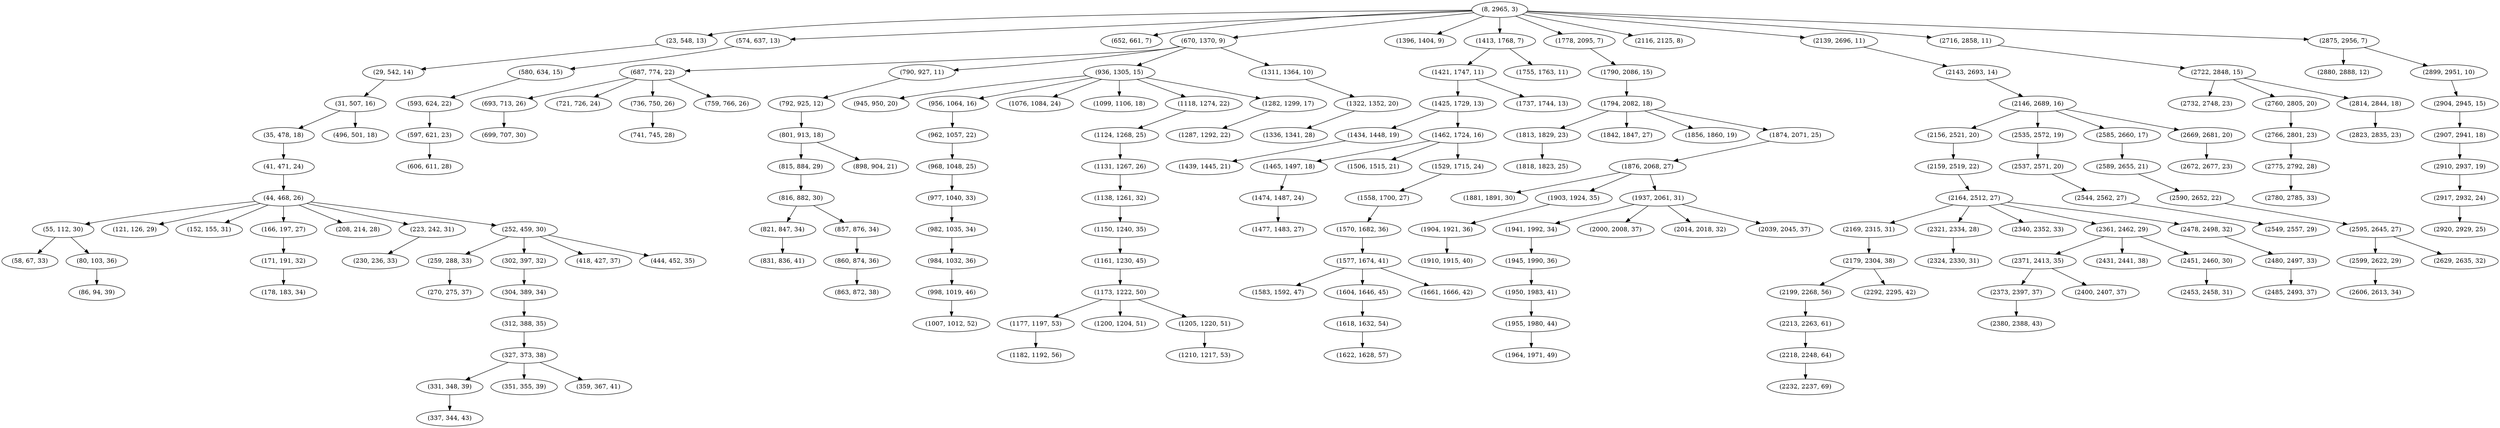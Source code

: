 digraph tree {
    "(8, 2965, 3)";
    "(23, 548, 13)";
    "(29, 542, 14)";
    "(31, 507, 16)";
    "(35, 478, 18)";
    "(41, 471, 24)";
    "(44, 468, 26)";
    "(55, 112, 30)";
    "(58, 67, 33)";
    "(80, 103, 36)";
    "(86, 94, 39)";
    "(121, 126, 29)";
    "(152, 155, 31)";
    "(166, 197, 27)";
    "(171, 191, 32)";
    "(178, 183, 34)";
    "(208, 214, 28)";
    "(223, 242, 31)";
    "(230, 236, 33)";
    "(252, 459, 30)";
    "(259, 288, 33)";
    "(270, 275, 37)";
    "(302, 397, 32)";
    "(304, 389, 34)";
    "(312, 388, 35)";
    "(327, 373, 38)";
    "(331, 348, 39)";
    "(337, 344, 43)";
    "(351, 355, 39)";
    "(359, 367, 41)";
    "(418, 427, 37)";
    "(444, 452, 35)";
    "(496, 501, 18)";
    "(574, 637, 13)";
    "(580, 634, 15)";
    "(593, 624, 22)";
    "(597, 621, 23)";
    "(606, 611, 28)";
    "(652, 661, 7)";
    "(670, 1370, 9)";
    "(687, 774, 22)";
    "(693, 713, 26)";
    "(699, 707, 30)";
    "(721, 726, 24)";
    "(736, 750, 26)";
    "(741, 745, 28)";
    "(759, 766, 26)";
    "(790, 927, 11)";
    "(792, 925, 12)";
    "(801, 913, 18)";
    "(815, 884, 29)";
    "(816, 882, 30)";
    "(821, 847, 34)";
    "(831, 836, 41)";
    "(857, 876, 34)";
    "(860, 874, 36)";
    "(863, 872, 38)";
    "(898, 904, 21)";
    "(936, 1305, 15)";
    "(945, 950, 20)";
    "(956, 1064, 16)";
    "(962, 1057, 22)";
    "(968, 1048, 25)";
    "(977, 1040, 33)";
    "(982, 1035, 34)";
    "(984, 1032, 36)";
    "(998, 1019, 46)";
    "(1007, 1012, 52)";
    "(1076, 1084, 24)";
    "(1099, 1106, 18)";
    "(1118, 1274, 22)";
    "(1124, 1268, 25)";
    "(1131, 1267, 26)";
    "(1138, 1261, 32)";
    "(1150, 1240, 35)";
    "(1161, 1230, 45)";
    "(1173, 1222, 50)";
    "(1177, 1197, 53)";
    "(1182, 1192, 56)";
    "(1200, 1204, 51)";
    "(1205, 1220, 51)";
    "(1210, 1217, 53)";
    "(1282, 1299, 17)";
    "(1287, 1292, 22)";
    "(1311, 1364, 10)";
    "(1322, 1352, 20)";
    "(1336, 1341, 28)";
    "(1396, 1404, 9)";
    "(1413, 1768, 7)";
    "(1421, 1747, 11)";
    "(1425, 1729, 13)";
    "(1434, 1448, 19)";
    "(1439, 1445, 21)";
    "(1462, 1724, 16)";
    "(1465, 1497, 18)";
    "(1474, 1487, 24)";
    "(1477, 1483, 27)";
    "(1506, 1515, 21)";
    "(1529, 1715, 24)";
    "(1558, 1700, 27)";
    "(1570, 1682, 36)";
    "(1577, 1674, 41)";
    "(1583, 1592, 47)";
    "(1604, 1646, 45)";
    "(1618, 1632, 54)";
    "(1622, 1628, 57)";
    "(1661, 1666, 42)";
    "(1737, 1744, 13)";
    "(1755, 1763, 11)";
    "(1778, 2095, 7)";
    "(1790, 2086, 15)";
    "(1794, 2082, 18)";
    "(1813, 1829, 23)";
    "(1818, 1823, 25)";
    "(1842, 1847, 27)";
    "(1856, 1860, 19)";
    "(1874, 2071, 25)";
    "(1876, 2068, 27)";
    "(1881, 1891, 30)";
    "(1903, 1924, 35)";
    "(1904, 1921, 36)";
    "(1910, 1915, 40)";
    "(1937, 2061, 31)";
    "(1941, 1992, 34)";
    "(1945, 1990, 36)";
    "(1950, 1983, 41)";
    "(1955, 1980, 44)";
    "(1964, 1971, 49)";
    "(2000, 2008, 37)";
    "(2014, 2018, 32)";
    "(2039, 2045, 37)";
    "(2116, 2125, 8)";
    "(2139, 2696, 11)";
    "(2143, 2693, 14)";
    "(2146, 2689, 16)";
    "(2156, 2521, 20)";
    "(2159, 2519, 22)";
    "(2164, 2512, 27)";
    "(2169, 2315, 31)";
    "(2179, 2304, 38)";
    "(2199, 2268, 56)";
    "(2213, 2263, 61)";
    "(2218, 2248, 64)";
    "(2232, 2237, 69)";
    "(2292, 2295, 42)";
    "(2321, 2334, 28)";
    "(2324, 2330, 31)";
    "(2340, 2352, 33)";
    "(2361, 2462, 29)";
    "(2371, 2413, 35)";
    "(2373, 2397, 37)";
    "(2380, 2388, 43)";
    "(2400, 2407, 37)";
    "(2431, 2441, 38)";
    "(2451, 2460, 30)";
    "(2453, 2458, 31)";
    "(2478, 2498, 32)";
    "(2480, 2497, 33)";
    "(2485, 2493, 37)";
    "(2535, 2572, 19)";
    "(2537, 2571, 20)";
    "(2544, 2562, 27)";
    "(2549, 2557, 29)";
    "(2585, 2660, 17)";
    "(2589, 2655, 21)";
    "(2590, 2652, 22)";
    "(2595, 2645, 27)";
    "(2599, 2622, 29)";
    "(2606, 2613, 34)";
    "(2629, 2635, 32)";
    "(2669, 2681, 20)";
    "(2672, 2677, 23)";
    "(2716, 2858, 11)";
    "(2722, 2848, 15)";
    "(2732, 2748, 23)";
    "(2760, 2805, 20)";
    "(2766, 2801, 23)";
    "(2775, 2792, 28)";
    "(2780, 2785, 33)";
    "(2814, 2844, 18)";
    "(2823, 2835, 23)";
    "(2875, 2956, 7)";
    "(2880, 2888, 12)";
    "(2899, 2951, 10)";
    "(2904, 2945, 15)";
    "(2907, 2941, 18)";
    "(2910, 2937, 19)";
    "(2917, 2932, 24)";
    "(2920, 2929, 25)";
    "(8, 2965, 3)" -> "(23, 548, 13)";
    "(8, 2965, 3)" -> "(574, 637, 13)";
    "(8, 2965, 3)" -> "(652, 661, 7)";
    "(8, 2965, 3)" -> "(670, 1370, 9)";
    "(8, 2965, 3)" -> "(1396, 1404, 9)";
    "(8, 2965, 3)" -> "(1413, 1768, 7)";
    "(8, 2965, 3)" -> "(1778, 2095, 7)";
    "(8, 2965, 3)" -> "(2116, 2125, 8)";
    "(8, 2965, 3)" -> "(2139, 2696, 11)";
    "(8, 2965, 3)" -> "(2716, 2858, 11)";
    "(8, 2965, 3)" -> "(2875, 2956, 7)";
    "(23, 548, 13)" -> "(29, 542, 14)";
    "(29, 542, 14)" -> "(31, 507, 16)";
    "(31, 507, 16)" -> "(35, 478, 18)";
    "(31, 507, 16)" -> "(496, 501, 18)";
    "(35, 478, 18)" -> "(41, 471, 24)";
    "(41, 471, 24)" -> "(44, 468, 26)";
    "(44, 468, 26)" -> "(55, 112, 30)";
    "(44, 468, 26)" -> "(121, 126, 29)";
    "(44, 468, 26)" -> "(152, 155, 31)";
    "(44, 468, 26)" -> "(166, 197, 27)";
    "(44, 468, 26)" -> "(208, 214, 28)";
    "(44, 468, 26)" -> "(223, 242, 31)";
    "(44, 468, 26)" -> "(252, 459, 30)";
    "(55, 112, 30)" -> "(58, 67, 33)";
    "(55, 112, 30)" -> "(80, 103, 36)";
    "(80, 103, 36)" -> "(86, 94, 39)";
    "(166, 197, 27)" -> "(171, 191, 32)";
    "(171, 191, 32)" -> "(178, 183, 34)";
    "(223, 242, 31)" -> "(230, 236, 33)";
    "(252, 459, 30)" -> "(259, 288, 33)";
    "(252, 459, 30)" -> "(302, 397, 32)";
    "(252, 459, 30)" -> "(418, 427, 37)";
    "(252, 459, 30)" -> "(444, 452, 35)";
    "(259, 288, 33)" -> "(270, 275, 37)";
    "(302, 397, 32)" -> "(304, 389, 34)";
    "(304, 389, 34)" -> "(312, 388, 35)";
    "(312, 388, 35)" -> "(327, 373, 38)";
    "(327, 373, 38)" -> "(331, 348, 39)";
    "(327, 373, 38)" -> "(351, 355, 39)";
    "(327, 373, 38)" -> "(359, 367, 41)";
    "(331, 348, 39)" -> "(337, 344, 43)";
    "(574, 637, 13)" -> "(580, 634, 15)";
    "(580, 634, 15)" -> "(593, 624, 22)";
    "(593, 624, 22)" -> "(597, 621, 23)";
    "(597, 621, 23)" -> "(606, 611, 28)";
    "(670, 1370, 9)" -> "(687, 774, 22)";
    "(670, 1370, 9)" -> "(790, 927, 11)";
    "(670, 1370, 9)" -> "(936, 1305, 15)";
    "(670, 1370, 9)" -> "(1311, 1364, 10)";
    "(687, 774, 22)" -> "(693, 713, 26)";
    "(687, 774, 22)" -> "(721, 726, 24)";
    "(687, 774, 22)" -> "(736, 750, 26)";
    "(687, 774, 22)" -> "(759, 766, 26)";
    "(693, 713, 26)" -> "(699, 707, 30)";
    "(736, 750, 26)" -> "(741, 745, 28)";
    "(790, 927, 11)" -> "(792, 925, 12)";
    "(792, 925, 12)" -> "(801, 913, 18)";
    "(801, 913, 18)" -> "(815, 884, 29)";
    "(801, 913, 18)" -> "(898, 904, 21)";
    "(815, 884, 29)" -> "(816, 882, 30)";
    "(816, 882, 30)" -> "(821, 847, 34)";
    "(816, 882, 30)" -> "(857, 876, 34)";
    "(821, 847, 34)" -> "(831, 836, 41)";
    "(857, 876, 34)" -> "(860, 874, 36)";
    "(860, 874, 36)" -> "(863, 872, 38)";
    "(936, 1305, 15)" -> "(945, 950, 20)";
    "(936, 1305, 15)" -> "(956, 1064, 16)";
    "(936, 1305, 15)" -> "(1076, 1084, 24)";
    "(936, 1305, 15)" -> "(1099, 1106, 18)";
    "(936, 1305, 15)" -> "(1118, 1274, 22)";
    "(936, 1305, 15)" -> "(1282, 1299, 17)";
    "(956, 1064, 16)" -> "(962, 1057, 22)";
    "(962, 1057, 22)" -> "(968, 1048, 25)";
    "(968, 1048, 25)" -> "(977, 1040, 33)";
    "(977, 1040, 33)" -> "(982, 1035, 34)";
    "(982, 1035, 34)" -> "(984, 1032, 36)";
    "(984, 1032, 36)" -> "(998, 1019, 46)";
    "(998, 1019, 46)" -> "(1007, 1012, 52)";
    "(1118, 1274, 22)" -> "(1124, 1268, 25)";
    "(1124, 1268, 25)" -> "(1131, 1267, 26)";
    "(1131, 1267, 26)" -> "(1138, 1261, 32)";
    "(1138, 1261, 32)" -> "(1150, 1240, 35)";
    "(1150, 1240, 35)" -> "(1161, 1230, 45)";
    "(1161, 1230, 45)" -> "(1173, 1222, 50)";
    "(1173, 1222, 50)" -> "(1177, 1197, 53)";
    "(1173, 1222, 50)" -> "(1200, 1204, 51)";
    "(1173, 1222, 50)" -> "(1205, 1220, 51)";
    "(1177, 1197, 53)" -> "(1182, 1192, 56)";
    "(1205, 1220, 51)" -> "(1210, 1217, 53)";
    "(1282, 1299, 17)" -> "(1287, 1292, 22)";
    "(1311, 1364, 10)" -> "(1322, 1352, 20)";
    "(1322, 1352, 20)" -> "(1336, 1341, 28)";
    "(1413, 1768, 7)" -> "(1421, 1747, 11)";
    "(1413, 1768, 7)" -> "(1755, 1763, 11)";
    "(1421, 1747, 11)" -> "(1425, 1729, 13)";
    "(1421, 1747, 11)" -> "(1737, 1744, 13)";
    "(1425, 1729, 13)" -> "(1434, 1448, 19)";
    "(1425, 1729, 13)" -> "(1462, 1724, 16)";
    "(1434, 1448, 19)" -> "(1439, 1445, 21)";
    "(1462, 1724, 16)" -> "(1465, 1497, 18)";
    "(1462, 1724, 16)" -> "(1506, 1515, 21)";
    "(1462, 1724, 16)" -> "(1529, 1715, 24)";
    "(1465, 1497, 18)" -> "(1474, 1487, 24)";
    "(1474, 1487, 24)" -> "(1477, 1483, 27)";
    "(1529, 1715, 24)" -> "(1558, 1700, 27)";
    "(1558, 1700, 27)" -> "(1570, 1682, 36)";
    "(1570, 1682, 36)" -> "(1577, 1674, 41)";
    "(1577, 1674, 41)" -> "(1583, 1592, 47)";
    "(1577, 1674, 41)" -> "(1604, 1646, 45)";
    "(1577, 1674, 41)" -> "(1661, 1666, 42)";
    "(1604, 1646, 45)" -> "(1618, 1632, 54)";
    "(1618, 1632, 54)" -> "(1622, 1628, 57)";
    "(1778, 2095, 7)" -> "(1790, 2086, 15)";
    "(1790, 2086, 15)" -> "(1794, 2082, 18)";
    "(1794, 2082, 18)" -> "(1813, 1829, 23)";
    "(1794, 2082, 18)" -> "(1842, 1847, 27)";
    "(1794, 2082, 18)" -> "(1856, 1860, 19)";
    "(1794, 2082, 18)" -> "(1874, 2071, 25)";
    "(1813, 1829, 23)" -> "(1818, 1823, 25)";
    "(1874, 2071, 25)" -> "(1876, 2068, 27)";
    "(1876, 2068, 27)" -> "(1881, 1891, 30)";
    "(1876, 2068, 27)" -> "(1903, 1924, 35)";
    "(1876, 2068, 27)" -> "(1937, 2061, 31)";
    "(1903, 1924, 35)" -> "(1904, 1921, 36)";
    "(1904, 1921, 36)" -> "(1910, 1915, 40)";
    "(1937, 2061, 31)" -> "(1941, 1992, 34)";
    "(1937, 2061, 31)" -> "(2000, 2008, 37)";
    "(1937, 2061, 31)" -> "(2014, 2018, 32)";
    "(1937, 2061, 31)" -> "(2039, 2045, 37)";
    "(1941, 1992, 34)" -> "(1945, 1990, 36)";
    "(1945, 1990, 36)" -> "(1950, 1983, 41)";
    "(1950, 1983, 41)" -> "(1955, 1980, 44)";
    "(1955, 1980, 44)" -> "(1964, 1971, 49)";
    "(2139, 2696, 11)" -> "(2143, 2693, 14)";
    "(2143, 2693, 14)" -> "(2146, 2689, 16)";
    "(2146, 2689, 16)" -> "(2156, 2521, 20)";
    "(2146, 2689, 16)" -> "(2535, 2572, 19)";
    "(2146, 2689, 16)" -> "(2585, 2660, 17)";
    "(2146, 2689, 16)" -> "(2669, 2681, 20)";
    "(2156, 2521, 20)" -> "(2159, 2519, 22)";
    "(2159, 2519, 22)" -> "(2164, 2512, 27)";
    "(2164, 2512, 27)" -> "(2169, 2315, 31)";
    "(2164, 2512, 27)" -> "(2321, 2334, 28)";
    "(2164, 2512, 27)" -> "(2340, 2352, 33)";
    "(2164, 2512, 27)" -> "(2361, 2462, 29)";
    "(2164, 2512, 27)" -> "(2478, 2498, 32)";
    "(2169, 2315, 31)" -> "(2179, 2304, 38)";
    "(2179, 2304, 38)" -> "(2199, 2268, 56)";
    "(2179, 2304, 38)" -> "(2292, 2295, 42)";
    "(2199, 2268, 56)" -> "(2213, 2263, 61)";
    "(2213, 2263, 61)" -> "(2218, 2248, 64)";
    "(2218, 2248, 64)" -> "(2232, 2237, 69)";
    "(2321, 2334, 28)" -> "(2324, 2330, 31)";
    "(2361, 2462, 29)" -> "(2371, 2413, 35)";
    "(2361, 2462, 29)" -> "(2431, 2441, 38)";
    "(2361, 2462, 29)" -> "(2451, 2460, 30)";
    "(2371, 2413, 35)" -> "(2373, 2397, 37)";
    "(2371, 2413, 35)" -> "(2400, 2407, 37)";
    "(2373, 2397, 37)" -> "(2380, 2388, 43)";
    "(2451, 2460, 30)" -> "(2453, 2458, 31)";
    "(2478, 2498, 32)" -> "(2480, 2497, 33)";
    "(2480, 2497, 33)" -> "(2485, 2493, 37)";
    "(2535, 2572, 19)" -> "(2537, 2571, 20)";
    "(2537, 2571, 20)" -> "(2544, 2562, 27)";
    "(2544, 2562, 27)" -> "(2549, 2557, 29)";
    "(2585, 2660, 17)" -> "(2589, 2655, 21)";
    "(2589, 2655, 21)" -> "(2590, 2652, 22)";
    "(2590, 2652, 22)" -> "(2595, 2645, 27)";
    "(2595, 2645, 27)" -> "(2599, 2622, 29)";
    "(2595, 2645, 27)" -> "(2629, 2635, 32)";
    "(2599, 2622, 29)" -> "(2606, 2613, 34)";
    "(2669, 2681, 20)" -> "(2672, 2677, 23)";
    "(2716, 2858, 11)" -> "(2722, 2848, 15)";
    "(2722, 2848, 15)" -> "(2732, 2748, 23)";
    "(2722, 2848, 15)" -> "(2760, 2805, 20)";
    "(2722, 2848, 15)" -> "(2814, 2844, 18)";
    "(2760, 2805, 20)" -> "(2766, 2801, 23)";
    "(2766, 2801, 23)" -> "(2775, 2792, 28)";
    "(2775, 2792, 28)" -> "(2780, 2785, 33)";
    "(2814, 2844, 18)" -> "(2823, 2835, 23)";
    "(2875, 2956, 7)" -> "(2880, 2888, 12)";
    "(2875, 2956, 7)" -> "(2899, 2951, 10)";
    "(2899, 2951, 10)" -> "(2904, 2945, 15)";
    "(2904, 2945, 15)" -> "(2907, 2941, 18)";
    "(2907, 2941, 18)" -> "(2910, 2937, 19)";
    "(2910, 2937, 19)" -> "(2917, 2932, 24)";
    "(2917, 2932, 24)" -> "(2920, 2929, 25)";
}
